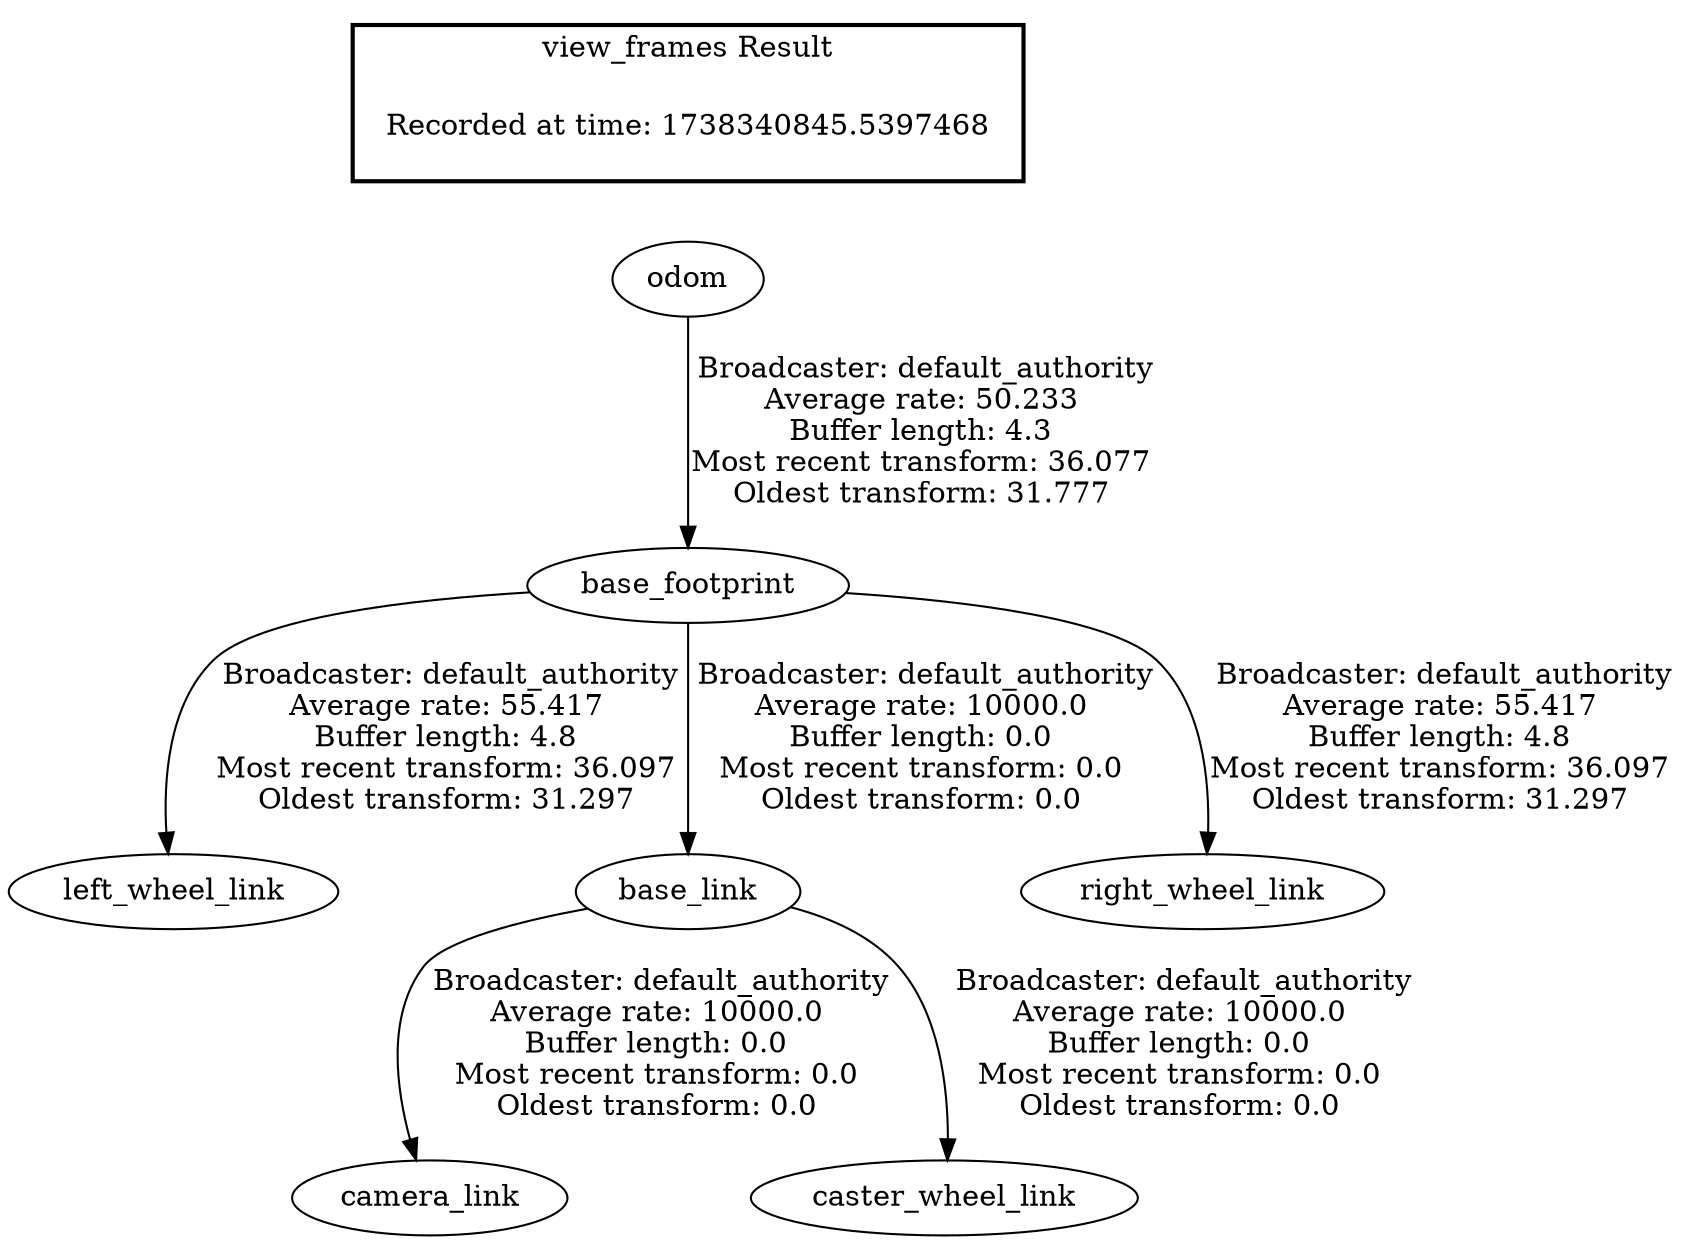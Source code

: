 digraph G {
"base_footprint" -> "left_wheel_link"[label=" Broadcaster: default_authority\nAverage rate: 55.417\nBuffer length: 4.8\nMost recent transform: 36.097\nOldest transform: 31.297\n"];
"base_footprint" -> "base_link"[label=" Broadcaster: default_authority\nAverage rate: 10000.0\nBuffer length: 0.0\nMost recent transform: 0.0\nOldest transform: 0.0\n"];
"base_footprint" -> "right_wheel_link"[label=" Broadcaster: default_authority\nAverage rate: 55.417\nBuffer length: 4.8\nMost recent transform: 36.097\nOldest transform: 31.297\n"];
"base_link" -> "camera_link"[label=" Broadcaster: default_authority\nAverage rate: 10000.0\nBuffer length: 0.0\nMost recent transform: 0.0\nOldest transform: 0.0\n"];
"odom" -> "base_footprint"[label=" Broadcaster: default_authority\nAverage rate: 50.233\nBuffer length: 4.3\nMost recent transform: 36.077\nOldest transform: 31.777\n"];
"base_link" -> "caster_wheel_link"[label=" Broadcaster: default_authority\nAverage rate: 10000.0\nBuffer length: 0.0\nMost recent transform: 0.0\nOldest transform: 0.0\n"];
edge [style=invis];
 subgraph cluster_legend { style=bold; color=black; label ="view_frames Result";
"Recorded at time: 1738340845.5397468"[ shape=plaintext ] ;
}->"odom";
}